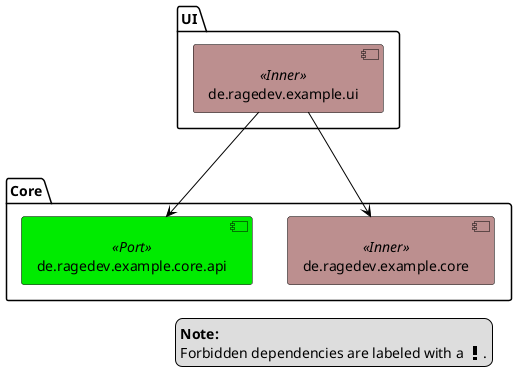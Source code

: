 @startuml
sprite $error [16x16/16] {
0000000000000000
000000FFFF000000
000000FFFF000000
000000FFFF000000
000000FFFF000000
000000FFFF000000
000000FFFF000000
000000FFFF000000
000000FFFF000000
000000FFFF000000
0000000000000000
0000000000000000
000000FFFF000000
000000FFFF000000
000000FFFF000000
0000000000000000
}

skinparam componentArrowColor #black
skinparam componentArrowFontColor #white
skinparam component {
    backgroundColor<<Port>> #00eb00
    BorderColor<<Port>> #000000
    backgroundColor<<Inner>> RosyBrown
    BorderColor<<Inner>> #000000
}

package Core{
[de.ragedev.example.core.api] <<Port>> 
[de.ragedev.example.core] <<Inner>>
}

package UI{
[de.ragedev.example.ui] <<Inner>>
}

[de.ragedev.example.ui]-->[de.ragedev.example.core]:<$error>
[de.ragedev.example.ui]-->[de.ragedev.example.core.api]
legend right
**Note:**
Forbidden dependencies are labeled with a <$error>.
endlegend
@enduml
